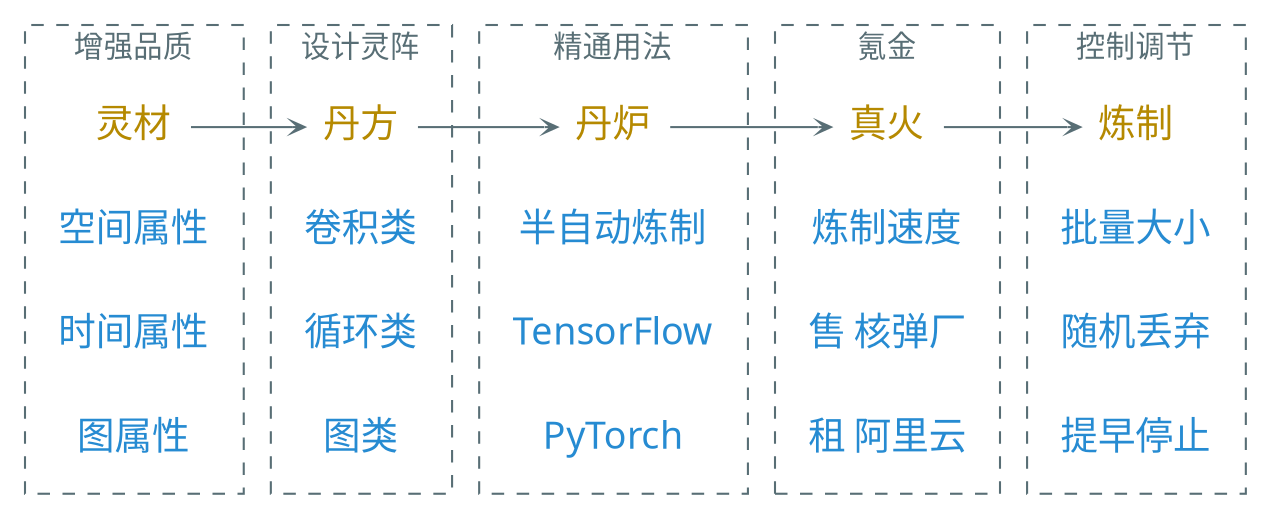 digraph g {
    bgcolor=transparent
    graph [nodesep=0.2, ranksep=0.4]
    rankdir=LR
    node [shape=plaintext, color="#586e75", fontname="LXGWWenKai", fontcolor="#b58900", fontsize=18]
    edge [arrowhead=vee, color="#586e75", fontname="LXGWWenKai", fontcolor="#268bd2", fontsize=14, arrowsize=0.6]

    subgraph cluster_1 {
        color="#586e75"
        fontcolor="#586e75"
        style="dashed"
        fontname="LXGWWenKai"
        label="增强品质"

        灵材

        node [fontcolor="#268bd2"]

        空间属性 时间属性 图属性
    }

    subgraph cluster_2 {
        color="#586e75"
        fontcolor="#586e75"
        style="dashed"
        fontname="LXGWWenKai"
        label="设计灵阵"

        丹方

        node [fontcolor="#268bd2"]

        卷积类 循环类 图类
    }

    subgraph cluster_3 {
        color="#586e75"
        fontcolor="#586e75"
        style="dashed"
        fontname="LXGWWenKai"
        label="精通用法"

        丹炉

        node [fontcolor="#268bd2"]

        半自动炼制 TensorFlow PyTorch
    }

    subgraph cluster_4 {
        color="#586e75"
        fontcolor="#586e75"
        style="dashed"
        fontname="LXGWWenKai"
        label="氪金"

        真火

        node [fontcolor="#268bd2"]

        炼制速度 "售 核弹厂" "租 阿里云"
    }

    subgraph cluster_5 {
        color="#586e75"
        fontcolor="#586e75"
        style="dashed"
        fontname="LXGWWenKai"
        label="控制调节"

        炼制

        node [fontcolor="#268bd2"]

        批量大小 随机丢弃 提早停止
    }

    灵材 -> 丹方 -> 丹炉 -> 真火 -> 炼制
}